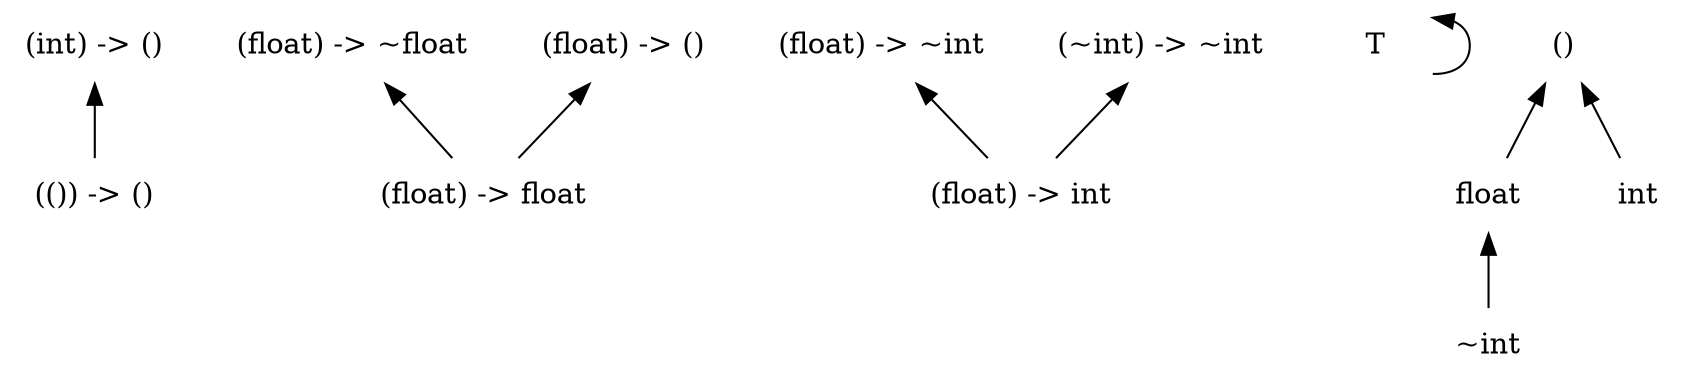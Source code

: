 digraph order {
  graph [
    size = "30,10"
    ];
  node [
    shape = none
    ];
  edge [
    dir = back
    ];
  "(()) -> ()"
  "(float) -> ~float"
  "(int) -> ()"
  "(float) -> ~int"
  "(~int) -> ~int"
  "(float) -> ()"
  "T"
  "()"
  "float"
  "int"
  "~int"
  "(float) -> int"
  "(float) -> float"
  "(~int) -> ~int" -> "(float) -> int"
  "(float) -> ()" -> "(float) -> float"
  "(float) -> ~float" -> "(float) -> float"
  "T" -> "T"
  "float" -> "~int"
  "()" -> "float"
  "()" -> "int"
  "(int) -> ()" -> "(()) -> ()"
  "(float) -> ~int" -> "(float) -> int"
}